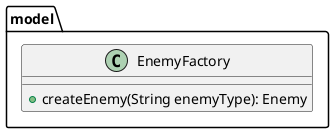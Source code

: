 @startuml
'https://plantuml.com/class-diagram

package model {
    class EnemyFactory {
        + createEnemy(String enemyType): Enemy
    }
}

@enduml